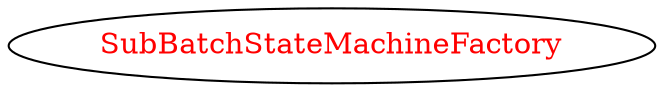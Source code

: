digraph dependencyGraph {
 concentrate=true;
 ranksep="2.0";
 rankdir="LR"; 
 splines="ortho";
"SubBatchStateMachineFactory" [fontcolor="red"];
}